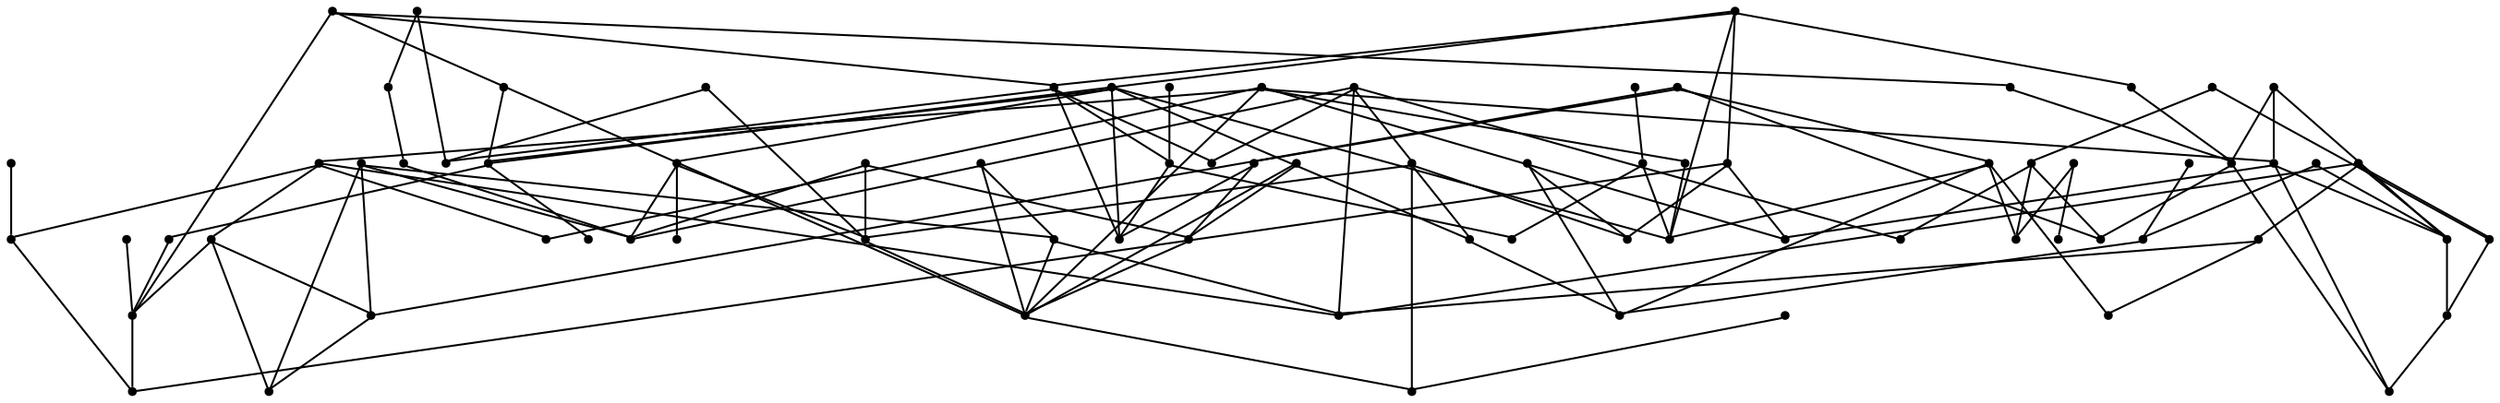 strict graph {
    splines="line";
    node [margin=0 shape=point style=filled];

    0 [label="n0"]
    1 [label="n1"]
    2 [label="n2"]
    3 [label="n3"]
    4 [label="n4"]
    5 [label="n5"]
    6 [label="n6"]
    7 [label="n7"]
    8 [label="n8"]
    9 [label="n9"]
    10 [label="n10"]
    11 [label="n11"]
    12 [label="n12"]
    13 [label="n13"]
    14 [label="n14"]
    15 [label="n15"]
    16 [label="n16"]
    17 [label="n17"]
    18 [label="n18"]
    19 [label="n19"]
    20 [label="n20"]
    21 [label="n21"]
    22 [label="n22"]
    23 [label="n23"]
    24 [label="n24"]
    25 [label="n25"]
    26 [label="n26"]
    27 [label="n27"]
    28 [label="n28"]
    29 [label="n29"]
    30 [label="n30"]
    31 [label="n31"]
    32 [label="n32"]
    33 [label="n33"]
    34 [label="n34"]
    35 [label="n35"]
    36 [label="n36"]
    37 [label="n37"]
    38 [label="n38"]
    39 [label="n39"]
    40 [label="n40"]
    41 [label="n41"]
    42 [label="n42"]
    43 [label="n43"]
    44 [label="n44"]
    45 [label="n45"]
    46 [label="n46"]
    47 [label="n47"]
    48 [label="n48"]
    49 [label="n49"]
    50 [label="n50"]
    51 [label="n51"]
    52 [label="n52"]
    53 [label="n53"]
    54 [label="n54"]
    55 [label="n55"]
    56 [label="n56"]
    57 [label="n57"]
    58 [label="n58"]
    59 [label="n59"]
    60 [label="n60"]
    61 [label="n61"]
    62 [label="n62"]
    63 [label="n63"]
    64 [label="n64"]
    65 [label="n65"]
    66 [label="n66"]
    67 [label="n67"]
    68 [label="n68"]
    69 [label="n69"]
    70 [label="n70"]
    71 [label="n71"]
    72 [label="n72"]
    73 [label="n73"]
    74 [label="n74"]
    75 [label="n75"]
    76 [label="n76"]
    77 [label="n77"]
    78 [label="n78"]
    79 [label="n79"]

    0 -- 42
    1 -- 45
    1 -- 52
    1 -- 72
    2 -- 11
    2 -- 58
    2 -- 66
    3 -- 38
    4 -- 8
    4 -- 55
    5 -- 32
    5 -- 33
    6 -- 11
    6 -- 21
    6 -- 39
    6 -- 50
    6 -- 65
    6 -- 74
    7 -- 73
    8 -- 51
    8 -- 59
    8 -- 69
    9 -- 18
    9 -- 25
    9 -- 22
    9 -- 77
    9 -- 38
    10 -- 51
    10 -- 53
    10 -- 78
    10 -- 20
    10 -- 72
    11 -- 66
    11 -- 74
    11 -- 79
    12 -- 60
    12 -- 69
    13 -- 38
    13 -- 44
    13 -- 26
    13 -- 31
    13 -- 77
    14 -- 78
    14 -- 49
    14 -- 55
    14 -- 66
    15 -- 45
    15 -- 65
    16 -- 46
    17 -- 18
    17 -- 48
    17 -- 65
    17 -- 73
    18 -- 29
    18 -- 53
    18 -- 31
    18 -- 32
    19 -- 32
    19 -- 52
    20 -- 76
    20 -- 34
    20 -- 52
    20 -- 44
    21 -- 47
    21 -- 43
    21 -- 78
    21 -- 50
    22 -- 58
    23 -- 30
    23 -- 40
    23 -- 59
    23 -- 64
    24 -- 61
    24 -- 34
    25 -- 34
    25 -- 74
    25 -- 75
    26 -- 52
    26 -- 70
    26 -- 72
    27 -- 54
    27 -- 64
    27 -- 67
    27 -- 72
    28 -- 29
    29 -- 62
    29 -- 31
    30 -- 31
    30 -- 45
    33 -- 63
    35 -- 76
    36 -- 43
    37 -- 42
    37 -- 66
    38 -- 68
    38 -- 57
    39 -- 77
    40 -- 56
    40 -- 61
    40 -- 69
    40 -- 77
    41 -- 54
    41 -- 65
    42 -- 61
    43 -- 75
    44 -- 61
    45 -- 65
    46 -- 62
    46 -- 77
    47 -- 64
    47 -- 67
    47 -- 73
    48 -- 58
    49 -- 78
    49 -- 56
    52 -- 65
    54 -- 78
    54 -- 65
    55 -- 71
    58 -- 59
    58 -- 79
    63 -- 72
    64 -- 67
    65 -- 76
    66 -- 71
    68 -- 73
    71 -- 79
    73 -- 75
}
